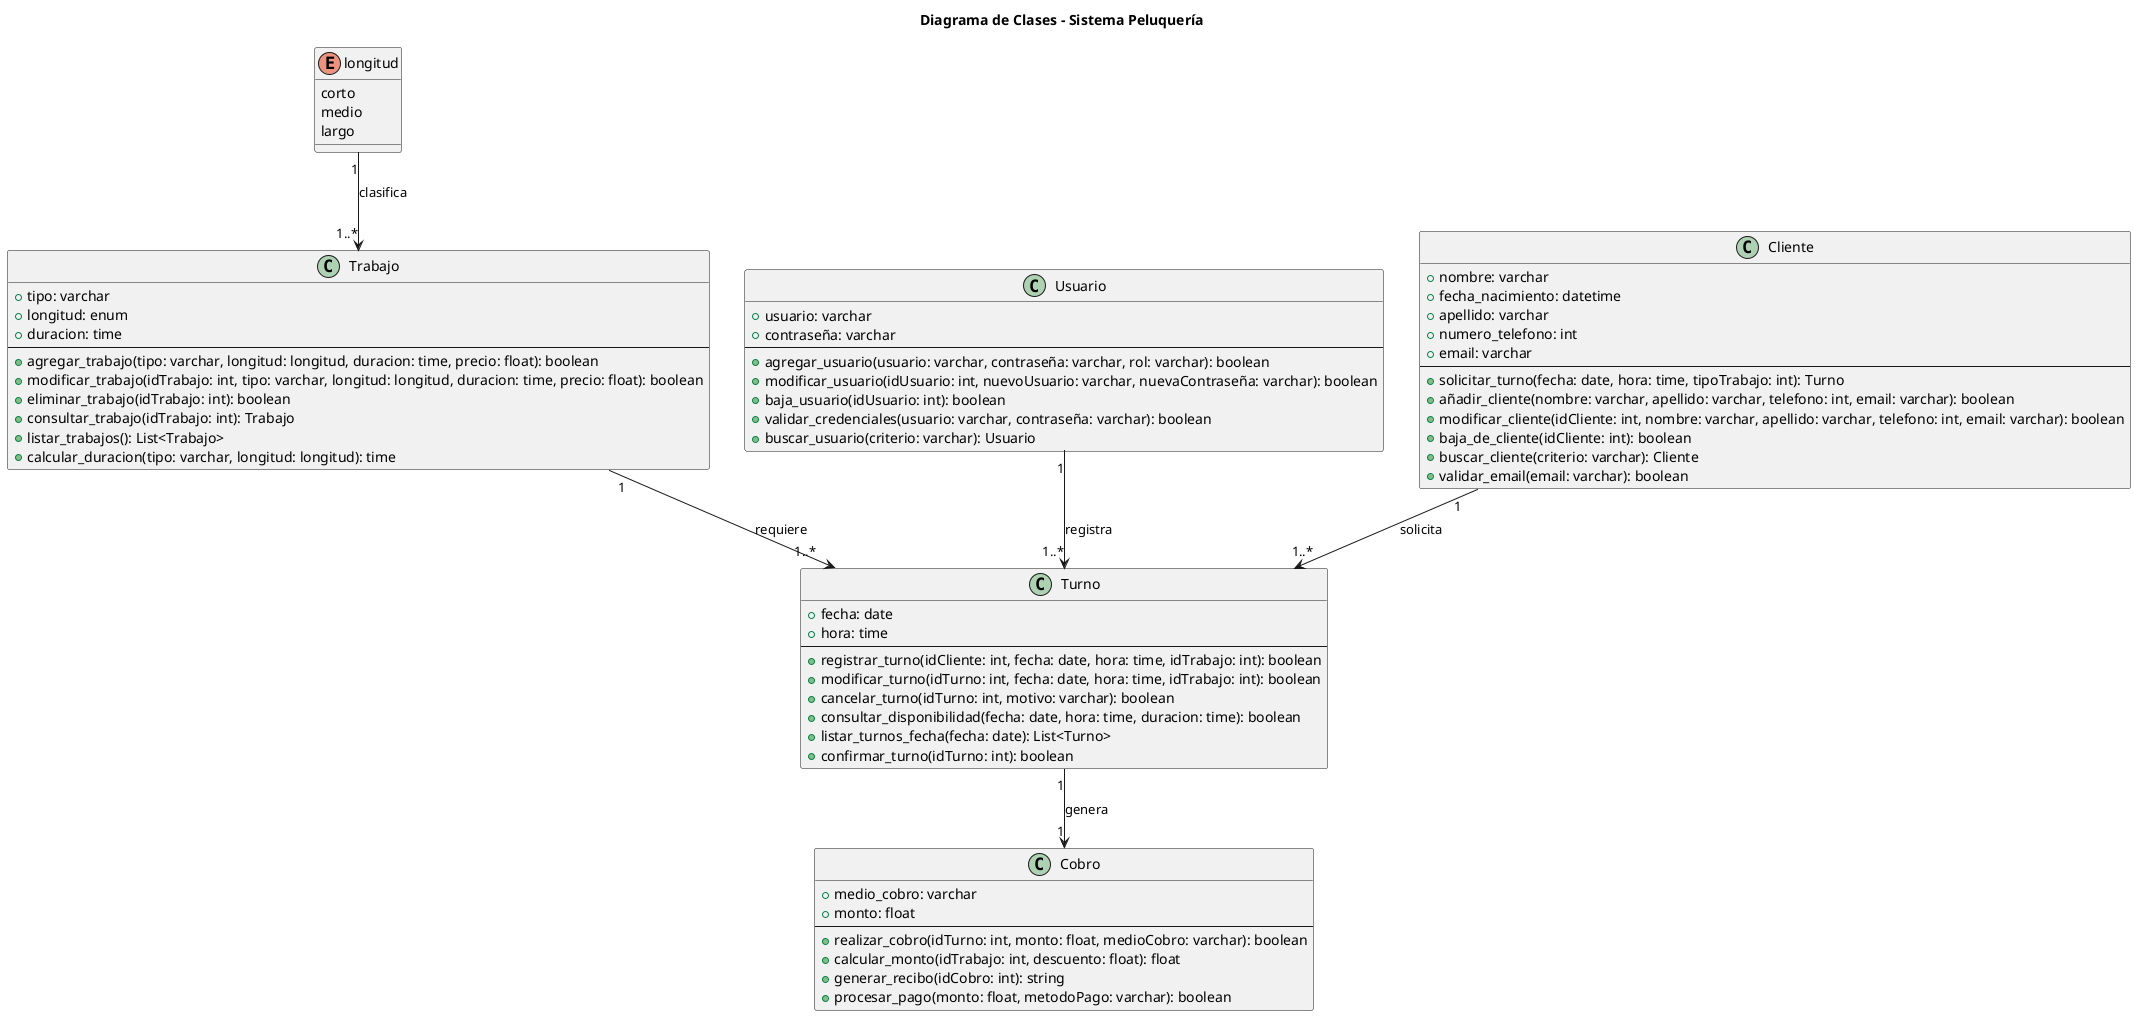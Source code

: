 @startuml
title Diagrama de Clases - Sistema Peluquería


enum longitud {
    corto
    medio
    largo
}

class Usuario {
    +usuario: varchar
    +contraseña: varchar
    --
    +agregar_usuario(usuario: varchar, contraseña: varchar, rol: varchar): boolean
    +modificar_usuario(idUsuario: int, nuevoUsuario: varchar, nuevaContraseña: varchar): boolean
    +baja_usuario(idUsuario: int): boolean
    +validar_credenciales(usuario: varchar, contraseña: varchar): boolean
    +buscar_usuario(criterio: varchar): Usuario
}

class Cliente {
    +nombre: varchar
    +fecha_nacimiento: datetime
    +apellido: varchar
    +numero_telefono: int
    +email: varchar
    --
    +solicitar_turno(fecha: date, hora: time, tipoTrabajo: int): Turno
    +añadir_cliente(nombre: varchar, apellido: varchar, telefono: int, email: varchar): boolean
    +modificar_cliente(idCliente: int, nombre: varchar, apellido: varchar, telefono: int, email: varchar): boolean
    +baja_de_cliente(idCliente: int): boolean
    +buscar_cliente(criterio: varchar): Cliente
    +validar_email(email: varchar): boolean
}

class Trabajo {
    +tipo: varchar
    +longitud: enum
    +duracion: time
    --
    +agregar_trabajo(tipo: varchar, longitud: longitud, duracion: time, precio: float): boolean
    +modificar_trabajo(idTrabajo: int, tipo: varchar, longitud: longitud, duracion: time, precio: float): boolean
    +eliminar_trabajo(idTrabajo: int): boolean
    +consultar_trabajo(idTrabajo: int): Trabajo
    +listar_trabajos(): List<Trabajo>
    +calcular_duracion(tipo: varchar, longitud: longitud): time
}

class Turno {
    +fecha: date
    +hora: time
    --
    +registrar_turno(idCliente: int, fecha: date, hora: time, idTrabajo: int): boolean
    +modificar_turno(idTurno: int, fecha: date, hora: time, idTrabajo: int): boolean
    +cancelar_turno(idTurno: int, motivo: varchar): boolean
    +consultar_disponibilidad(fecha: date, hora: time, duracion: time): boolean
    +listar_turnos_fecha(fecha: date): List<Turno>
    +confirmar_turno(idTurno: int): boolean
}

' Clase Cobro
class Cobro {
    +medio_cobro: varchar
    +monto: float
    --
    +realizar_cobro(idTurno: int, monto: float, medioCobro: varchar): boolean
    +calcular_monto(idTrabajo: int, descuento: float): float
    +generar_recibo(idCobro: int): string
    +procesar_pago(monto: float, metodoPago: varchar): boolean
}


Usuario "1" --> "1..*" Turno : registra
Cliente "1" --> "1..*" Turno : solicita
Trabajo "1" --> "1..*" Turno : requiere
Turno "1" --> "1" Cobro : genera
longitud "1" --> "1..*" Trabajo : clasifica


@enduml